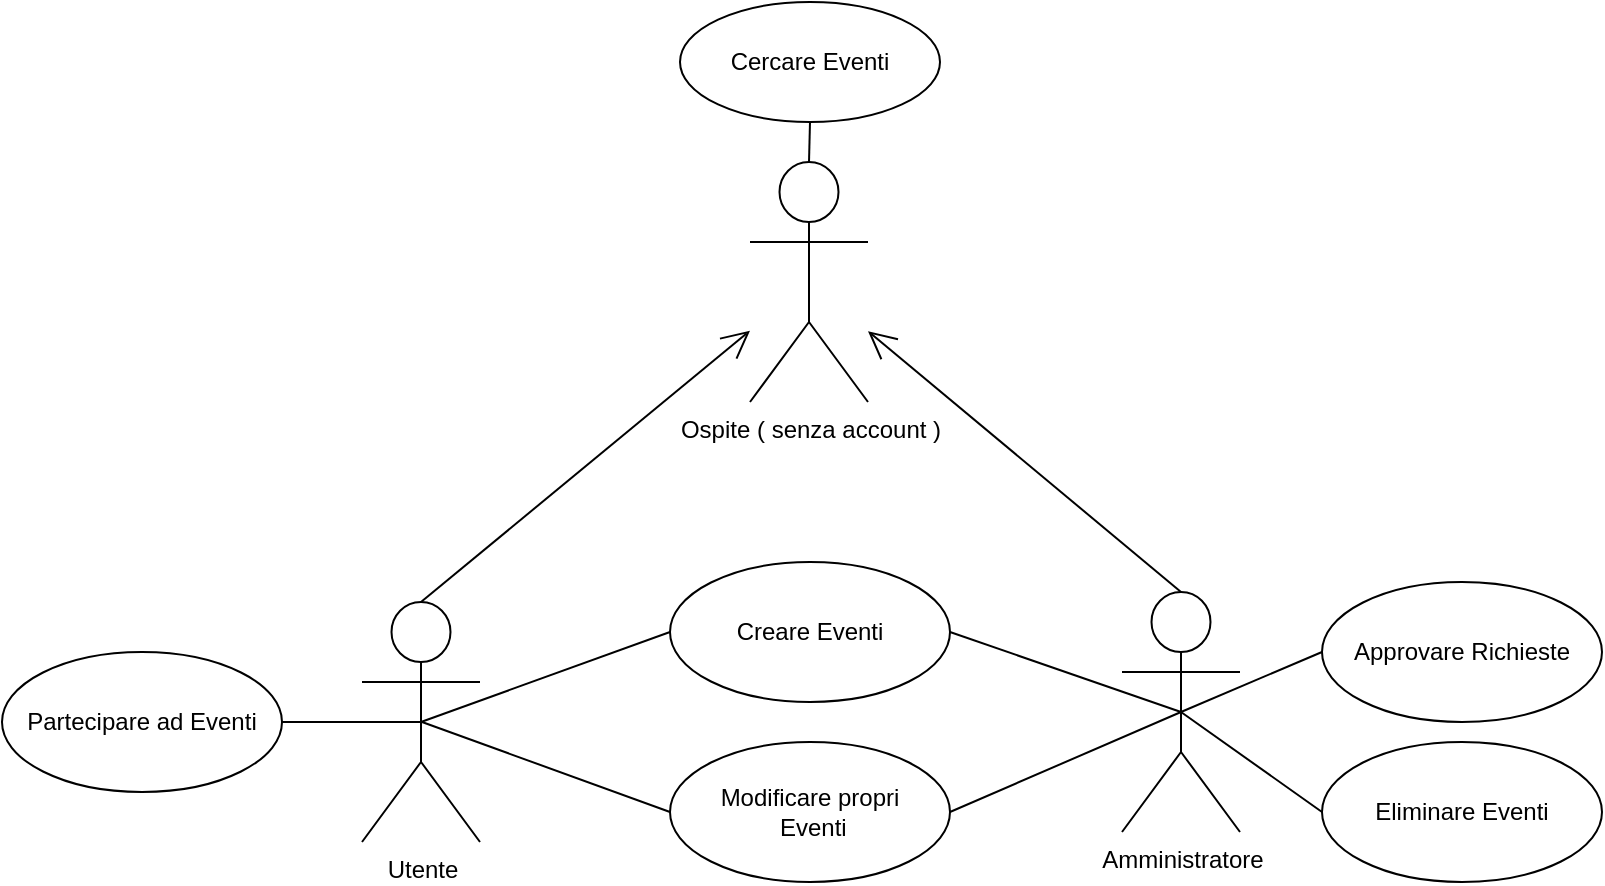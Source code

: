 <mxfile version="24.8.6">
  <diagram name="Pagina-1" id="PBzKay77qeNed4aOOP48">
    <mxGraphModel dx="1434" dy="738" grid="1" gridSize="10" guides="1" tooltips="1" connect="1" arrows="1" fold="1" page="1" pageScale="1" pageWidth="827" pageHeight="1169" math="0" shadow="0">
      <root>
        <mxCell id="0" />
        <mxCell id="1" parent="0" />
        <mxCell id="F2Mt7jQUTRLg9_3YxVR8-1" value="Ospite ( senza account )" style="shape=umlActor;verticalLabelPosition=bottom;verticalAlign=top;html=1;shadow=0;" vertex="1" parent="1">
          <mxGeometry x="384" y="130" width="59" height="120" as="geometry" />
        </mxCell>
        <mxCell id="F2Mt7jQUTRLg9_3YxVR8-2" value="Cercare Eventi" style="ellipse;whiteSpace=wrap;html=1;shadow=0;" vertex="1" parent="1">
          <mxGeometry x="349" y="50" width="130" height="60" as="geometry" />
        </mxCell>
        <mxCell id="F2Mt7jQUTRLg9_3YxVR8-5" value="Utente" style="shape=umlActor;verticalLabelPosition=bottom;verticalAlign=top;html=1;shadow=0;" vertex="1" parent="1">
          <mxGeometry x="190" y="350" width="59" height="120" as="geometry" />
        </mxCell>
        <mxCell id="F2Mt7jQUTRLg9_3YxVR8-7" value="Partecipare ad Eventi" style="ellipse;whiteSpace=wrap;html=1;shadow=0;" vertex="1" parent="1">
          <mxGeometry x="10" y="375" width="140" height="70" as="geometry" />
        </mxCell>
        <mxCell id="F2Mt7jQUTRLg9_3YxVR8-8" value="Creare Eventi" style="ellipse;whiteSpace=wrap;html=1;shadow=0;" vertex="1" parent="1">
          <mxGeometry x="344" y="330" width="140" height="70" as="geometry" />
        </mxCell>
        <mxCell id="F2Mt7jQUTRLg9_3YxVR8-9" value="Amministratore" style="shape=umlActor;verticalLabelPosition=bottom;verticalAlign=top;html=1;shadow=0;" vertex="1" parent="1">
          <mxGeometry x="570" y="345" width="59" height="120" as="geometry" />
        </mxCell>
        <mxCell id="F2Mt7jQUTRLg9_3YxVR8-10" value="Approvare Richieste" style="ellipse;whiteSpace=wrap;html=1;shadow=0;" vertex="1" parent="1">
          <mxGeometry x="670" y="340" width="140" height="70" as="geometry" />
        </mxCell>
        <mxCell id="F2Mt7jQUTRLg9_3YxVR8-11" value="Eliminare Eventi" style="ellipse;whiteSpace=wrap;html=1;shadow=0;" vertex="1" parent="1">
          <mxGeometry x="670" y="420" width="140" height="70" as="geometry" />
        </mxCell>
        <mxCell id="F2Mt7jQUTRLg9_3YxVR8-12" value="Modificare propri&lt;div&gt;&lt;span style=&quot;background-color: initial;&quot;&gt;&amp;nbsp;Eventi&lt;/span&gt;&lt;/div&gt;" style="ellipse;whiteSpace=wrap;html=1;shadow=0;" vertex="1" parent="1">
          <mxGeometry x="344" y="420" width="140" height="70" as="geometry" />
        </mxCell>
        <mxCell id="F2Mt7jQUTRLg9_3YxVR8-23" value="" style="endArrow=open;endFill=1;endSize=12;html=1;rounded=0;exitX=0.5;exitY=0;exitDx=0;exitDy=0;exitPerimeter=0;shadow=0;" edge="1" parent="1" source="F2Mt7jQUTRLg9_3YxVR8-5" target="F2Mt7jQUTRLg9_3YxVR8-1">
          <mxGeometry width="160" relative="1" as="geometry">
            <mxPoint x="330" y="380" as="sourcePoint" />
            <mxPoint x="490" y="380" as="targetPoint" />
          </mxGeometry>
        </mxCell>
        <mxCell id="F2Mt7jQUTRLg9_3YxVR8-24" value="" style="endArrow=open;endFill=1;endSize=12;html=1;rounded=0;exitX=0.5;exitY=0;exitDx=0;exitDy=0;exitPerimeter=0;shadow=0;" edge="1" parent="1" source="F2Mt7jQUTRLg9_3YxVR8-9" target="F2Mt7jQUTRLg9_3YxVR8-1">
          <mxGeometry width="160" relative="1" as="geometry">
            <mxPoint x="230" y="360" as="sourcePoint" />
            <mxPoint x="394" y="224" as="targetPoint" />
          </mxGeometry>
        </mxCell>
        <mxCell id="F2Mt7jQUTRLg9_3YxVR8-26" style="rounded=0;orthogonalLoop=1;jettySize=auto;html=1;exitX=1;exitY=0.5;exitDx=0;exitDy=0;endArrow=none;endFill=0;entryX=0.5;entryY=0.5;entryDx=0;entryDy=0;entryPerimeter=0;shadow=0;" edge="1" parent="1" source="F2Mt7jQUTRLg9_3YxVR8-7" target="F2Mt7jQUTRLg9_3YxVR8-5">
          <mxGeometry relative="1" as="geometry">
            <mxPoint x="150" y="402.5" as="sourcePoint" />
            <mxPoint x="220" y="407.5" as="targetPoint" />
          </mxGeometry>
        </mxCell>
        <mxCell id="F2Mt7jQUTRLg9_3YxVR8-29" style="rounded=0;orthogonalLoop=1;jettySize=auto;html=1;exitX=0.5;exitY=0.5;exitDx=0;exitDy=0;entryX=0;entryY=0.5;entryDx=0;entryDy=0;endArrow=none;endFill=0;exitPerimeter=0;shadow=0;" edge="1" parent="1" source="F2Mt7jQUTRLg9_3YxVR8-5" target="F2Mt7jQUTRLg9_3YxVR8-8">
          <mxGeometry relative="1" as="geometry">
            <mxPoint x="170" y="425" as="sourcePoint" />
            <mxPoint x="240" y="430" as="targetPoint" />
          </mxGeometry>
        </mxCell>
        <mxCell id="F2Mt7jQUTRLg9_3YxVR8-30" style="rounded=0;orthogonalLoop=1;jettySize=auto;html=1;entryX=0;entryY=0.5;entryDx=0;entryDy=0;endArrow=none;endFill=0;shadow=0;" edge="1" parent="1" target="F2Mt7jQUTRLg9_3YxVR8-12">
          <mxGeometry relative="1" as="geometry">
            <mxPoint x="220" y="410" as="sourcePoint" />
            <mxPoint x="354" y="365" as="targetPoint" />
          </mxGeometry>
        </mxCell>
        <mxCell id="F2Mt7jQUTRLg9_3YxVR8-31" style="rounded=0;orthogonalLoop=1;jettySize=auto;html=1;endArrow=none;endFill=0;entryX=0.5;entryY=0.5;entryDx=0;entryDy=0;entryPerimeter=0;exitX=1;exitY=0.5;exitDx=0;exitDy=0;shadow=0;" edge="1" parent="1" source="F2Mt7jQUTRLg9_3YxVR8-8" target="F2Mt7jQUTRLg9_3YxVR8-9">
          <mxGeometry relative="1" as="geometry">
            <mxPoint x="484" y="390" as="sourcePoint" />
            <mxPoint x="570" y="394" as="targetPoint" />
          </mxGeometry>
        </mxCell>
        <mxCell id="F2Mt7jQUTRLg9_3YxVR8-32" style="rounded=0;orthogonalLoop=1;jettySize=auto;html=1;endArrow=none;endFill=0;entryX=0.5;entryY=0.5;entryDx=0;entryDy=0;entryPerimeter=0;exitX=1;exitY=0.5;exitDx=0;exitDy=0;shadow=0;" edge="1" parent="1" source="F2Mt7jQUTRLg9_3YxVR8-12" target="F2Mt7jQUTRLg9_3YxVR8-9">
          <mxGeometry relative="1" as="geometry">
            <mxPoint x="484" y="450" as="sourcePoint" />
            <mxPoint x="600" y="495" as="targetPoint" />
          </mxGeometry>
        </mxCell>
        <mxCell id="F2Mt7jQUTRLg9_3YxVR8-33" style="rounded=0;orthogonalLoop=1;jettySize=auto;html=1;endArrow=none;endFill=0;entryX=0.5;entryY=0.5;entryDx=0;entryDy=0;entryPerimeter=0;exitX=0;exitY=0.5;exitDx=0;exitDy=0;shadow=0;" edge="1" parent="1" source="F2Mt7jQUTRLg9_3YxVR8-10" target="F2Mt7jQUTRLg9_3YxVR8-9">
          <mxGeometry relative="1" as="geometry">
            <mxPoint x="504" y="380" as="sourcePoint" />
            <mxPoint x="620" y="425" as="targetPoint" />
          </mxGeometry>
        </mxCell>
        <mxCell id="F2Mt7jQUTRLg9_3YxVR8-34" style="rounded=0;orthogonalLoop=1;jettySize=auto;html=1;endArrow=none;endFill=0;entryX=0;entryY=0.5;entryDx=0;entryDy=0;exitX=0.5;exitY=0.5;exitDx=0;exitDy=0;exitPerimeter=0;shadow=0;" edge="1" parent="1" source="F2Mt7jQUTRLg9_3YxVR8-9" target="F2Mt7jQUTRLg9_3YxVR8-11">
          <mxGeometry relative="1" as="geometry">
            <mxPoint x="600" y="400" as="sourcePoint" />
            <mxPoint x="716" y="445" as="targetPoint" />
          </mxGeometry>
        </mxCell>
        <mxCell id="F2Mt7jQUTRLg9_3YxVR8-35" style="rounded=0;orthogonalLoop=1;jettySize=auto;html=1;endArrow=none;endFill=0;entryX=0.5;entryY=1;entryDx=0;entryDy=0;exitX=0.5;exitY=0;exitDx=0;exitDy=0;exitPerimeter=0;shadow=0;" edge="1" parent="1" source="F2Mt7jQUTRLg9_3YxVR8-1" target="F2Mt7jQUTRLg9_3YxVR8-2">
          <mxGeometry relative="1" as="geometry">
            <mxPoint x="410" y="100" as="sourcePoint" />
            <mxPoint x="530" y="145" as="targetPoint" />
          </mxGeometry>
        </mxCell>
      </root>
    </mxGraphModel>
  </diagram>
</mxfile>
